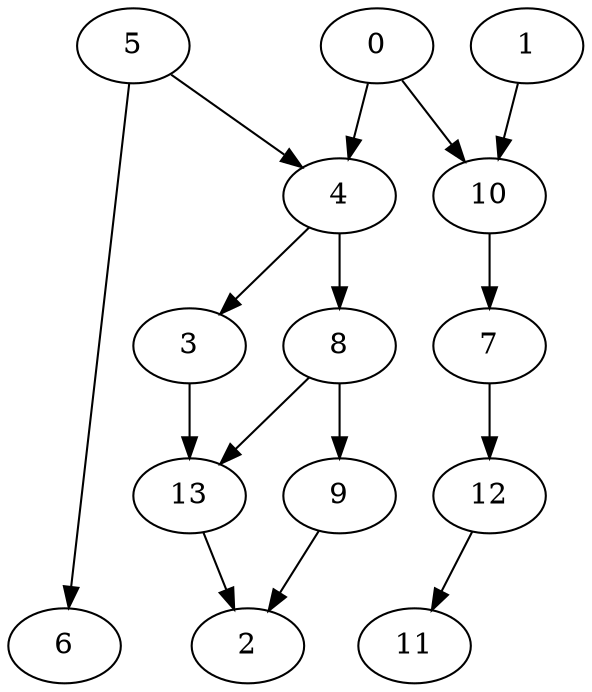 digraph g {
0;
1;
2;
3;
4;
5;
6;
7;
8;
9;
10;
11;
12;
13;
0 -> 10 [weight=0];
0 -> 4 [weight=0];
1 -> 10 [weight=0];
3 -> 13 [weight=0];
4 -> 8 [weight=2];
4 -> 3 [weight=0];
5 -> 4 [weight=0];
5 -> 6 [weight=0];
7 -> 12 [weight=0];
8 -> 9 [weight=0];
8 -> 13 [weight=0];
9 -> 2 [weight=0];
10 -> 7 [weight=0];
12 -> 11 [weight=0];
13 -> 2 [weight=0];
}
